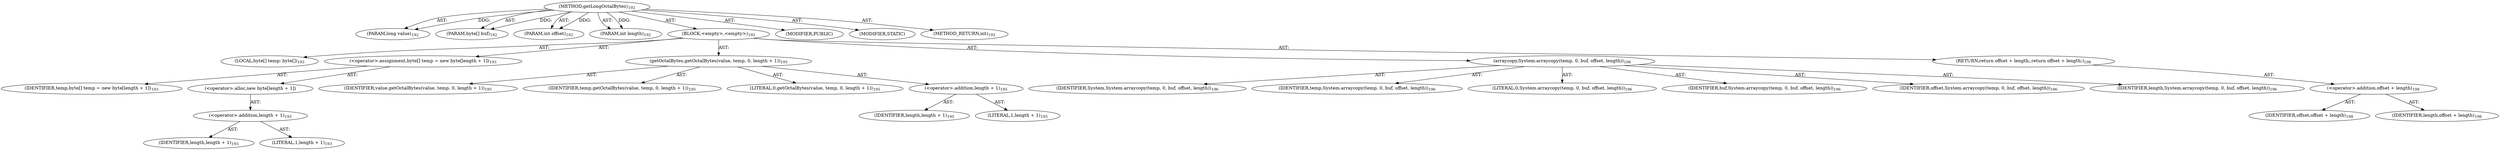 digraph "getLongOctalBytes" {  
"111669149700" [label = <(METHOD,getLongOctalBytes)<SUB>192</SUB>> ]
"115964117006" [label = <(PARAM,long value)<SUB>192</SUB>> ]
"115964117007" [label = <(PARAM,byte[] buf)<SUB>192</SUB>> ]
"115964117008" [label = <(PARAM,int offset)<SUB>192</SUB>> ]
"115964117009" [label = <(PARAM,int length)<SUB>192</SUB>> ]
"25769803793" [label = <(BLOCK,&lt;empty&gt;,&lt;empty&gt;)<SUB>192</SUB>> ]
"94489280522" [label = <(LOCAL,byte[] temp: byte[])<SUB>193</SUB>> ]
"30064771165" [label = <(&lt;operator&gt;.assignment,byte[] temp = new byte[length + 1])<SUB>193</SUB>> ]
"68719476830" [label = <(IDENTIFIER,temp,byte[] temp = new byte[length + 1])<SUB>193</SUB>> ]
"30064771166" [label = <(&lt;operator&gt;.alloc,new byte[length + 1])> ]
"30064771167" [label = <(&lt;operator&gt;.addition,length + 1)<SUB>193</SUB>> ]
"68719476831" [label = <(IDENTIFIER,length,length + 1)<SUB>193</SUB>> ]
"90194313240" [label = <(LITERAL,1,length + 1)<SUB>193</SUB>> ]
"30064771168" [label = <(getOctalBytes,getOctalBytes(value, temp, 0, length + 1))<SUB>195</SUB>> ]
"68719476832" [label = <(IDENTIFIER,value,getOctalBytes(value, temp, 0, length + 1))<SUB>195</SUB>> ]
"68719476833" [label = <(IDENTIFIER,temp,getOctalBytes(value, temp, 0, length + 1))<SUB>195</SUB>> ]
"90194313241" [label = <(LITERAL,0,getOctalBytes(value, temp, 0, length + 1))<SUB>195</SUB>> ]
"30064771169" [label = <(&lt;operator&gt;.addition,length + 1)<SUB>195</SUB>> ]
"68719476834" [label = <(IDENTIFIER,length,length + 1)<SUB>195</SUB>> ]
"90194313242" [label = <(LITERAL,1,length + 1)<SUB>195</SUB>> ]
"30064771170" [label = <(arraycopy,System.arraycopy(temp, 0, buf, offset, length))<SUB>196</SUB>> ]
"68719476835" [label = <(IDENTIFIER,System,System.arraycopy(temp, 0, buf, offset, length))<SUB>196</SUB>> ]
"68719476836" [label = <(IDENTIFIER,temp,System.arraycopy(temp, 0, buf, offset, length))<SUB>196</SUB>> ]
"90194313243" [label = <(LITERAL,0,System.arraycopy(temp, 0, buf, offset, length))<SUB>196</SUB>> ]
"68719476837" [label = <(IDENTIFIER,buf,System.arraycopy(temp, 0, buf, offset, length))<SUB>196</SUB>> ]
"68719476838" [label = <(IDENTIFIER,offset,System.arraycopy(temp, 0, buf, offset, length))<SUB>196</SUB>> ]
"68719476839" [label = <(IDENTIFIER,length,System.arraycopy(temp, 0, buf, offset, length))<SUB>196</SUB>> ]
"146028888068" [label = <(RETURN,return offset + length;,return offset + length;)<SUB>198</SUB>> ]
"30064771171" [label = <(&lt;operator&gt;.addition,offset + length)<SUB>198</SUB>> ]
"68719476840" [label = <(IDENTIFIER,offset,offset + length)<SUB>198</SUB>> ]
"68719476841" [label = <(IDENTIFIER,length,offset + length)<SUB>198</SUB>> ]
"133143986184" [label = <(MODIFIER,PUBLIC)> ]
"133143986185" [label = <(MODIFIER,STATIC)> ]
"128849018884" [label = <(METHOD_RETURN,int)<SUB>192</SUB>> ]
  "111669149700" -> "115964117006"  [ label = "AST: "] 
  "111669149700" -> "115964117007"  [ label = "AST: "] 
  "111669149700" -> "115964117008"  [ label = "AST: "] 
  "111669149700" -> "115964117009"  [ label = "AST: "] 
  "111669149700" -> "25769803793"  [ label = "AST: "] 
  "111669149700" -> "133143986184"  [ label = "AST: "] 
  "111669149700" -> "133143986185"  [ label = "AST: "] 
  "111669149700" -> "128849018884"  [ label = "AST: "] 
  "25769803793" -> "94489280522"  [ label = "AST: "] 
  "25769803793" -> "30064771165"  [ label = "AST: "] 
  "25769803793" -> "30064771168"  [ label = "AST: "] 
  "25769803793" -> "30064771170"  [ label = "AST: "] 
  "25769803793" -> "146028888068"  [ label = "AST: "] 
  "30064771165" -> "68719476830"  [ label = "AST: "] 
  "30064771165" -> "30064771166"  [ label = "AST: "] 
  "30064771166" -> "30064771167"  [ label = "AST: "] 
  "30064771167" -> "68719476831"  [ label = "AST: "] 
  "30064771167" -> "90194313240"  [ label = "AST: "] 
  "30064771168" -> "68719476832"  [ label = "AST: "] 
  "30064771168" -> "68719476833"  [ label = "AST: "] 
  "30064771168" -> "90194313241"  [ label = "AST: "] 
  "30064771168" -> "30064771169"  [ label = "AST: "] 
  "30064771169" -> "68719476834"  [ label = "AST: "] 
  "30064771169" -> "90194313242"  [ label = "AST: "] 
  "30064771170" -> "68719476835"  [ label = "AST: "] 
  "30064771170" -> "68719476836"  [ label = "AST: "] 
  "30064771170" -> "90194313243"  [ label = "AST: "] 
  "30064771170" -> "68719476837"  [ label = "AST: "] 
  "30064771170" -> "68719476838"  [ label = "AST: "] 
  "30064771170" -> "68719476839"  [ label = "AST: "] 
  "146028888068" -> "30064771171"  [ label = "AST: "] 
  "30064771171" -> "68719476840"  [ label = "AST: "] 
  "30064771171" -> "68719476841"  [ label = "AST: "] 
  "111669149700" -> "115964117006"  [ label = "DDG: "] 
  "111669149700" -> "115964117007"  [ label = "DDG: "] 
  "111669149700" -> "115964117008"  [ label = "DDG: "] 
  "111669149700" -> "115964117009"  [ label = "DDG: "] 
}
